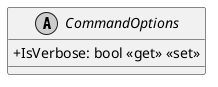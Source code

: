 @startuml
skinparam monochrome true
skinparam classAttributeIconSize 0

!startsub default
abstract class CommandOptions {
    + IsVerbose: bool <<get>> <<set>>
}
!endsub

@enduml